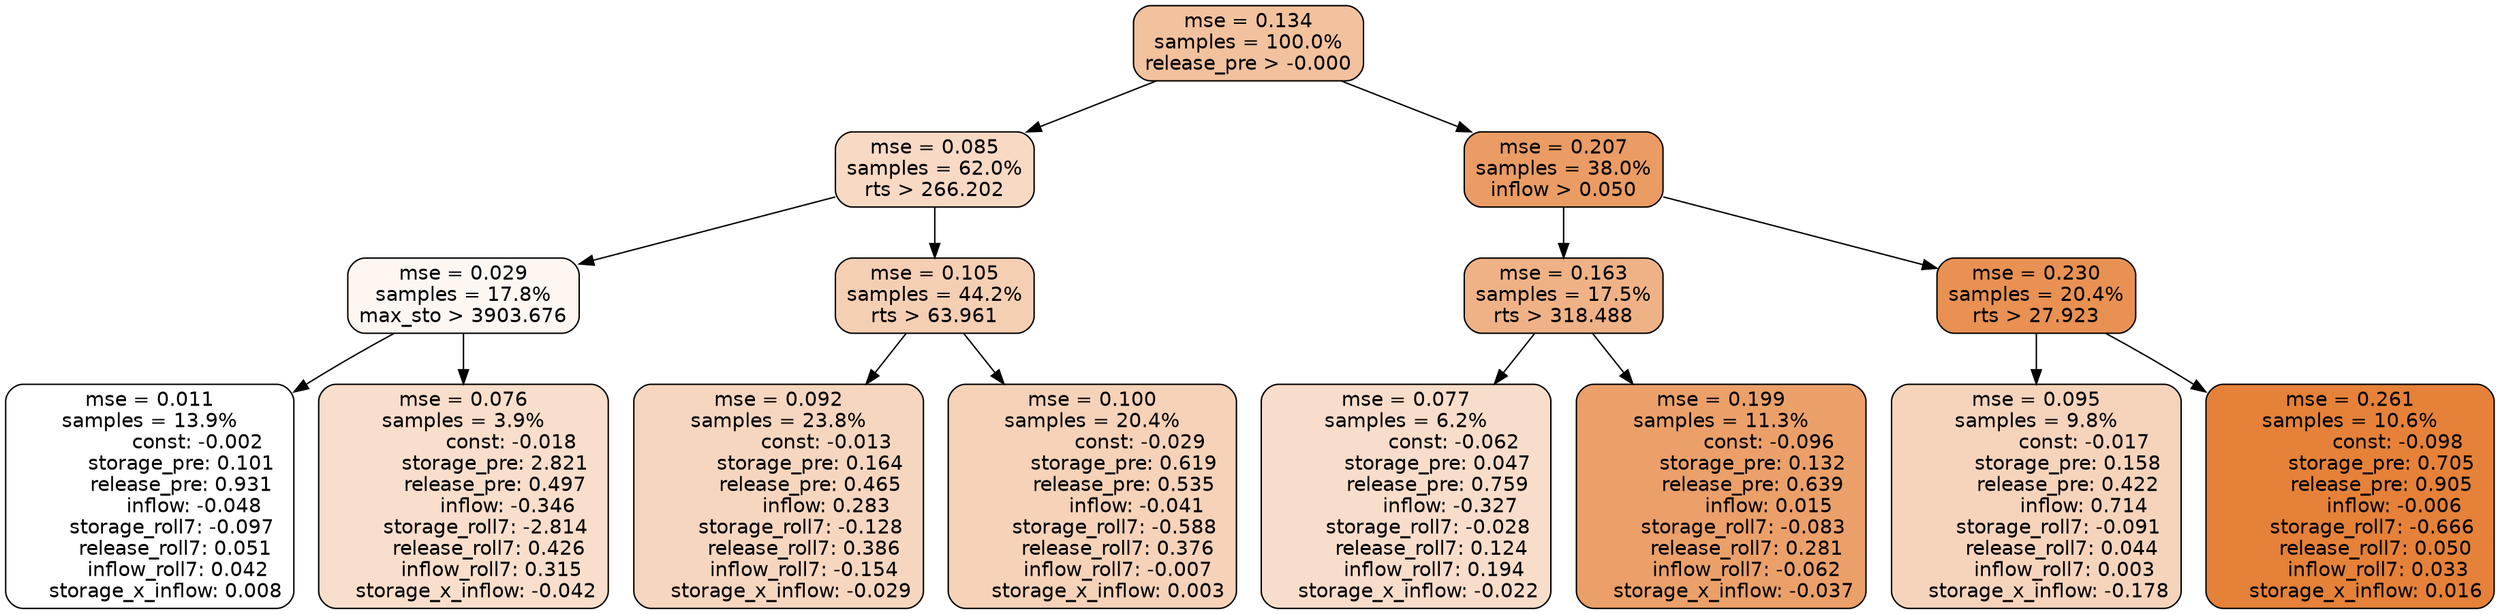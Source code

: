 digraph tree {
node [shape=rectangle, style="filled, rounded", color="black", fontname=helvetica] ;
edge [fontname=helvetica] ;
	"0" [label="mse = 0.134
samples = 100.0%
release_pre > -0.000", fillcolor="#f2c19d"]
	"1" [label="mse = 0.085
samples = 62.0%
rts > 266.202", fillcolor="#f7d9c4"]
	"8" [label="mse = 0.207
samples = 38.0%
inflow > 0.050", fillcolor="#ea9c64"]
	"5" [label="mse = 0.029
samples = 17.8%
max_sto > 3903.676", fillcolor="#fdf6f1"]
	"2" [label="mse = 0.105
samples = 44.2%
rts > 63.961", fillcolor="#f5cfb4"]
	"9" [label="mse = 0.163
samples = 17.5%
rts > 318.488", fillcolor="#efb286"]
	"12" [label="mse = 0.230
samples = 20.4%
rts > 27.923", fillcolor="#e89152"]
	"6" [label="mse = 0.011
samples = 13.9%
               const: -0.002
          storage_pre: 0.101
          release_pre: 0.931
              inflow: -0.048
       storage_roll7: -0.097
        release_roll7: 0.051
         inflow_roll7: 0.042
     storage_x_inflow: 0.008", fillcolor="#ffffff"]
	"7" [label="mse = 0.076
samples = 3.9%
               const: -0.018
          storage_pre: 2.821
          release_pre: 0.497
              inflow: -0.346
       storage_roll7: -2.814
        release_roll7: 0.426
         inflow_roll7: 0.315
    storage_x_inflow: -0.042", fillcolor="#f8decb"]
	"3" [label="mse = 0.092
samples = 23.8%
               const: -0.013
          storage_pre: 0.164
          release_pre: 0.465
               inflow: 0.283
       storage_roll7: -0.128
        release_roll7: 0.386
        inflow_roll7: -0.154
    storage_x_inflow: -0.029", fillcolor="#f6d6bf"]
	"4" [label="mse = 0.100
samples = 20.4%
               const: -0.029
          storage_pre: 0.619
          release_pre: 0.535
              inflow: -0.041
       storage_roll7: -0.588
        release_roll7: 0.376
        inflow_roll7: -0.007
     storage_x_inflow: 0.003", fillcolor="#f5d2b8"]
	"11" [label="mse = 0.077
samples = 6.2%
               const: -0.062
          storage_pre: 0.047
          release_pre: 0.759
              inflow: -0.327
       storage_roll7: -0.028
        release_roll7: 0.124
         inflow_roll7: 0.194
    storage_x_inflow: -0.022", fillcolor="#f8ddca"]
	"10" [label="mse = 0.199
samples = 11.3%
               const: -0.096
          storage_pre: 0.132
          release_pre: 0.639
               inflow: 0.015
       storage_roll7: -0.083
        release_roll7: 0.281
        inflow_roll7: -0.062
    storage_x_inflow: -0.037", fillcolor="#eba06a"]
	"13" [label="mse = 0.095
samples = 9.8%
               const: -0.017
          storage_pre: 0.158
          release_pre: 0.422
               inflow: 0.714
       storage_roll7: -0.091
        release_roll7: 0.044
         inflow_roll7: 0.003
    storage_x_inflow: -0.178", fillcolor="#f6d4bc"]
	"14" [label="mse = 0.261
samples = 10.6%
               const: -0.098
          storage_pre: 0.705
          release_pre: 0.905
              inflow: -0.006
       storage_roll7: -0.666
        release_roll7: 0.050
         inflow_roll7: 0.033
     storage_x_inflow: 0.016", fillcolor="#e58139"]

	"0" -> "1"
	"0" -> "8"
	"1" -> "2"
	"1" -> "5"
	"8" -> "9"
	"8" -> "12"
	"5" -> "6"
	"5" -> "7"
	"2" -> "3"
	"2" -> "4"
	"9" -> "10"
	"9" -> "11"
	"12" -> "13"
	"12" -> "14"
}